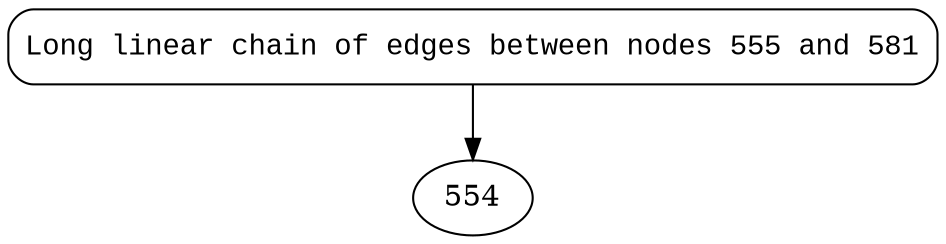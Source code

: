 digraph block462 {
555 [style="filled,bold" penwidth="1" fillcolor="white" fontname="Courier New" shape="Mrecord" label="Long linear chain of edges between nodes 555 and 581"]
555 -> 554[label=""]
}